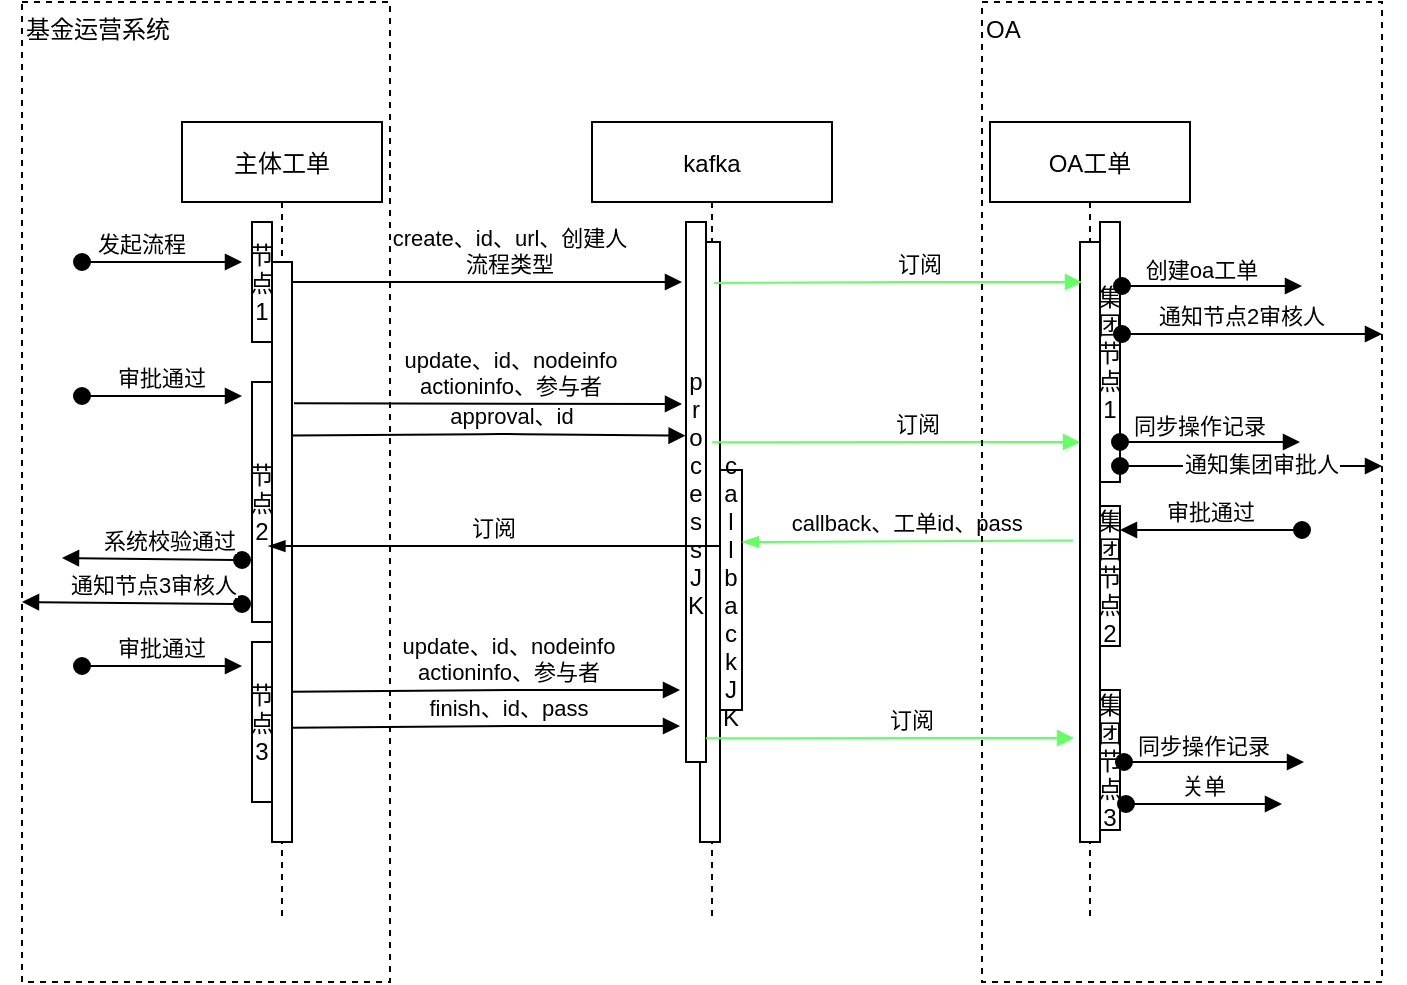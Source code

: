 <mxfile version="20.1.3" type="github">
  <diagram id="kgpKYQtTHZ0yAKxKKP6v" name="Page-1">
    <mxGraphModel dx="1038" dy="642" grid="1" gridSize="10" guides="1" tooltips="1" connect="1" arrows="1" fold="1" page="1" pageScale="1" pageWidth="850" pageHeight="1100" math="0" shadow="0">
      <root>
        <mxCell id="0" />
        <mxCell id="1" parent="0" />
        <mxCell id="3nuBFxr9cyL0pnOWT2aG-1" value="主体工单" style="shape=umlLifeline;perimeter=lifelinePerimeter;container=1;collapsible=0;recursiveResize=0;rounded=0;shadow=0;strokeWidth=1;" parent="1" vertex="1">
          <mxGeometry x="120" y="80" width="100" height="400" as="geometry" />
        </mxCell>
        <mxCell id="3nuBFxr9cyL0pnOWT2aG-2" value="" style="points=[];perimeter=orthogonalPerimeter;rounded=0;shadow=0;strokeWidth=1;" parent="3nuBFxr9cyL0pnOWT2aG-1" vertex="1">
          <mxGeometry x="45" y="70" width="10" height="290" as="geometry" />
        </mxCell>
        <mxCell id="3nuBFxr9cyL0pnOWT2aG-3" value="发起流程" style="verticalAlign=bottom;startArrow=oval;endArrow=block;startSize=8;shadow=0;strokeWidth=1;" parent="3nuBFxr9cyL0pnOWT2aG-1" edge="1">
          <mxGeometry x="-0.25" relative="1" as="geometry">
            <mxPoint x="-50" y="70" as="sourcePoint" />
            <mxPoint x="30" y="70" as="targetPoint" />
            <Array as="points" />
            <mxPoint as="offset" />
          </mxGeometry>
        </mxCell>
        <mxCell id="9J8yw2RCzG54Rw59B2cX-12" value="节&#xa;点&#xa;1" style="points=[];perimeter=orthogonalPerimeter;rounded=0;shadow=0;strokeWidth=1;" vertex="1" parent="3nuBFxr9cyL0pnOWT2aG-1">
          <mxGeometry x="35" y="50" width="10" height="60" as="geometry" />
        </mxCell>
        <mxCell id="9J8yw2RCzG54Rw59B2cX-19" value="节&#xa;点&#xa;2" style="points=[];perimeter=orthogonalPerimeter;rounded=0;shadow=0;strokeWidth=1;" vertex="1" parent="3nuBFxr9cyL0pnOWT2aG-1">
          <mxGeometry x="35" y="130" width="10" height="120" as="geometry" />
        </mxCell>
        <mxCell id="9J8yw2RCzG54Rw59B2cX-20" value="approval、id" style="verticalAlign=bottom;endArrow=block;shadow=0;strokeWidth=1;entryX=-0.04;entryY=0.545;entryDx=0;entryDy=0;entryPerimeter=0;exitX=0.98;exitY=0.267;exitDx=0;exitDy=0;exitPerimeter=0;" edge="1" parent="3nuBFxr9cyL0pnOWT2aG-1">
          <mxGeometry x="0.118" relative="1" as="geometry">
            <mxPoint x="55.0" y="156.73" as="sourcePoint" />
            <mxPoint x="251.8" y="156.85" as="targetPoint" />
            <Array as="points">
              <mxPoint x="160.2" y="156" />
            </Array>
            <mxPoint as="offset" />
          </mxGeometry>
        </mxCell>
        <mxCell id="9J8yw2RCzG54Rw59B2cX-30" value="节&#xa;点&#xa;3" style="points=[];perimeter=orthogonalPerimeter;rounded=0;shadow=0;strokeWidth=1;" vertex="1" parent="3nuBFxr9cyL0pnOWT2aG-1">
          <mxGeometry x="35" y="260" width="10" height="80" as="geometry" />
        </mxCell>
        <mxCell id="9J8yw2RCzG54Rw59B2cX-33" value="finish、id、pass" style="verticalAlign=bottom;endArrow=block;shadow=0;strokeWidth=1;exitX=1.1;exitY=0.154;exitDx=0;exitDy=0;exitPerimeter=0;" edge="1" parent="3nuBFxr9cyL0pnOWT2aG-1">
          <mxGeometry x="0.118" relative="1" as="geometry">
            <mxPoint x="55" y="302.82" as="sourcePoint" />
            <mxPoint x="249" y="302" as="targetPoint" />
            <Array as="points">
              <mxPoint x="159" y="302" />
            </Array>
            <mxPoint as="offset" />
          </mxGeometry>
        </mxCell>
        <mxCell id="9J8yw2RCzG54Rw59B2cX-39" value="update、id、nodeinfo&#xa;actioninfo、参与者" style="verticalAlign=bottom;endArrow=block;shadow=0;strokeWidth=1;exitX=1.1;exitY=0.154;exitDx=0;exitDy=0;exitPerimeter=0;" edge="1" parent="3nuBFxr9cyL0pnOWT2aG-1">
          <mxGeometry x="0.118" relative="1" as="geometry">
            <mxPoint x="55" y="284.82" as="sourcePoint" />
            <mxPoint x="249" y="284" as="targetPoint" />
            <Array as="points">
              <mxPoint x="159" y="284" />
            </Array>
            <mxPoint as="offset" />
          </mxGeometry>
        </mxCell>
        <mxCell id="3nuBFxr9cyL0pnOWT2aG-5" value="kafka" style="shape=umlLifeline;perimeter=lifelinePerimeter;container=1;collapsible=0;recursiveResize=0;rounded=0;shadow=0;strokeWidth=1;" parent="1" vertex="1">
          <mxGeometry x="325" y="80" width="120" height="400" as="geometry" />
        </mxCell>
        <mxCell id="3nuBFxr9cyL0pnOWT2aG-6" value="" style="points=[];perimeter=orthogonalPerimeter;rounded=0;shadow=0;strokeWidth=1;" parent="3nuBFxr9cyL0pnOWT2aG-5" vertex="1">
          <mxGeometry x="54" y="60" width="10" height="300" as="geometry" />
        </mxCell>
        <mxCell id="9J8yw2RCzG54Rw59B2cX-3" value="p&#xa;r&#xa;o&#xa;c&#xa;e&#xa;s&#xa;s&#xa;J&#xa;K" style="points=[];perimeter=orthogonalPerimeter;rounded=0;shadow=0;strokeWidth=1;" vertex="1" parent="3nuBFxr9cyL0pnOWT2aG-5">
          <mxGeometry x="47" y="50" width="10" height="270" as="geometry" />
        </mxCell>
        <mxCell id="9J8yw2RCzG54Rw59B2cX-9" value="c&#xa;a&#xa;l&#xa;l&#xa;b&#xa;a&#xa;c&#xa;k&#xa;J&#xa;K" style="points=[];perimeter=orthogonalPerimeter;rounded=0;shadow=0;strokeWidth=1;" vertex="1" parent="3nuBFxr9cyL0pnOWT2aG-5">
          <mxGeometry x="64" y="174" width="11" height="120" as="geometry" />
        </mxCell>
        <mxCell id="9J8yw2RCzG54Rw59B2cX-22" value="订阅" style="verticalAlign=bottom;endArrow=block;shadow=0;strokeWidth=1;exitX=0.055;exitY=0.362;exitDx=0;exitDy=0;exitPerimeter=0;strokeColor=#66FF66;" edge="1" parent="3nuBFxr9cyL0pnOWT2aG-5">
          <mxGeometry x="0.118" relative="1" as="geometry">
            <mxPoint x="59.995" y="160.16" as="sourcePoint" />
            <mxPoint x="244" y="160" as="targetPoint" />
            <Array as="points">
              <mxPoint x="182.79" y="160" />
            </Array>
            <mxPoint as="offset" />
          </mxGeometry>
        </mxCell>
        <mxCell id="9J8yw2RCzG54Rw59B2cX-26" value="callback、工单id、pass" style="verticalAlign=bottom;endArrow=blockThin;shadow=0;strokeWidth=1;endFill=1;strokeColor=#66FF66;exitX=-0.34;exitY=0.464;exitDx=0;exitDy=0;exitPerimeter=0;" edge="1" parent="3nuBFxr9cyL0pnOWT2aG-5">
          <mxGeometry relative="1" as="geometry">
            <mxPoint x="75" y="210" as="targetPoint" />
            <mxPoint x="240.6" y="209.2" as="sourcePoint" />
          </mxGeometry>
        </mxCell>
        <mxCell id="9J8yw2RCzG54Rw59B2cX-34" value="订阅" style="verticalAlign=bottom;endArrow=block;shadow=0;strokeWidth=1;exitX=0.055;exitY=0.362;exitDx=0;exitDy=0;exitPerimeter=0;strokeColor=#66FF66;" edge="1" parent="3nuBFxr9cyL0pnOWT2aG-5">
          <mxGeometry x="0.118" relative="1" as="geometry">
            <mxPoint x="57.005" y="308.16" as="sourcePoint" />
            <mxPoint x="241.01" y="308" as="targetPoint" />
            <Array as="points">
              <mxPoint x="179.8" y="308" />
            </Array>
            <mxPoint as="offset" />
          </mxGeometry>
        </mxCell>
        <mxCell id="3nuBFxr9cyL0pnOWT2aG-8" value="create、id、url、创建人&#xa;流程类型" style="verticalAlign=bottom;endArrow=block;shadow=0;strokeWidth=1;" parent="1" source="3nuBFxr9cyL0pnOWT2aG-2" edge="1">
          <mxGeometry x="0.118" relative="1" as="geometry">
            <mxPoint x="275" y="160" as="sourcePoint" />
            <mxPoint x="370" y="160" as="targetPoint" />
            <Array as="points">
              <mxPoint x="290" y="160" />
            </Array>
            <mxPoint as="offset" />
          </mxGeometry>
        </mxCell>
        <mxCell id="9J8yw2RCzG54Rw59B2cX-1" value="OA工单" style="shape=umlLifeline;perimeter=lifelinePerimeter;container=1;collapsible=0;recursiveResize=0;rounded=0;shadow=0;strokeWidth=1;" vertex="1" parent="1">
          <mxGeometry x="524" y="80" width="100" height="400" as="geometry" />
        </mxCell>
        <mxCell id="9J8yw2RCzG54Rw59B2cX-2" value="" style="points=[];perimeter=orthogonalPerimeter;rounded=0;shadow=0;strokeWidth=1;" vertex="1" parent="9J8yw2RCzG54Rw59B2cX-1">
          <mxGeometry x="45" y="60" width="10" height="300" as="geometry" />
        </mxCell>
        <mxCell id="9J8yw2RCzG54Rw59B2cX-13" value="集&#xa;团&#xa;节&#xa;点&#xa;1" style="points=[];perimeter=orthogonalPerimeter;rounded=0;shadow=0;strokeWidth=1;" vertex="1" parent="9J8yw2RCzG54Rw59B2cX-1">
          <mxGeometry x="55" y="50" width="10" height="130" as="geometry" />
        </mxCell>
        <mxCell id="9J8yw2RCzG54Rw59B2cX-24" value="集&#xa;团&#xa;节&#xa;点&#xa;2" style="points=[];perimeter=orthogonalPerimeter;rounded=0;shadow=0;strokeWidth=1;" vertex="1" parent="9J8yw2RCzG54Rw59B2cX-1">
          <mxGeometry x="55" y="192" width="10" height="70" as="geometry" />
        </mxCell>
        <mxCell id="9J8yw2RCzG54Rw59B2cX-31" value="通知集团审批人" style="verticalAlign=bottom;startArrow=oval;endArrow=block;startSize=8;shadow=0;strokeWidth=1;" edge="1" parent="9J8yw2RCzG54Rw59B2cX-1">
          <mxGeometry x="0.084" y="-8" relative="1" as="geometry">
            <mxPoint x="65" y="172" as="sourcePoint" />
            <mxPoint x="196" y="172" as="targetPoint" />
            <Array as="points" />
            <mxPoint as="offset" />
          </mxGeometry>
        </mxCell>
        <mxCell id="9J8yw2RCzG54Rw59B2cX-35" value="集&#xa;团&#xa;节&#xa;点&#xa;3" style="points=[];perimeter=orthogonalPerimeter;rounded=0;shadow=0;strokeWidth=1;" vertex="1" parent="9J8yw2RCzG54Rw59B2cX-1">
          <mxGeometry x="55" y="284" width="10" height="70" as="geometry" />
        </mxCell>
        <mxCell id="9J8yw2RCzG54Rw59B2cX-36" value="通知节点2审核人" style="verticalAlign=bottom;startArrow=oval;endArrow=block;startSize=8;shadow=0;strokeWidth=1;" edge="1" parent="9J8yw2RCzG54Rw59B2cX-1">
          <mxGeometry x="-0.077" relative="1" as="geometry">
            <mxPoint x="66" y="106" as="sourcePoint" />
            <mxPoint x="196" y="106" as="targetPoint" />
            <Array as="points">
              <mxPoint x="136" y="106" />
            </Array>
            <mxPoint as="offset" />
          </mxGeometry>
        </mxCell>
        <mxCell id="9J8yw2RCzG54Rw59B2cX-41" value="关单" style="verticalAlign=bottom;startArrow=oval;endArrow=block;startSize=8;shadow=0;strokeWidth=1;" edge="1" parent="9J8yw2RCzG54Rw59B2cX-1">
          <mxGeometry relative="1" as="geometry">
            <mxPoint x="68" y="341" as="sourcePoint" />
            <mxPoint x="146" y="341" as="targetPoint" />
            <Array as="points" />
            <mxPoint as="offset" />
          </mxGeometry>
        </mxCell>
        <mxCell id="9J8yw2RCzG54Rw59B2cX-21" value="同步操作记录" style="verticalAlign=bottom;startArrow=oval;endArrow=block;startSize=8;shadow=0;strokeWidth=1;" edge="1" parent="9J8yw2RCzG54Rw59B2cX-1">
          <mxGeometry x="-0.111" y="-1" relative="1" as="geometry">
            <mxPoint x="65" y="160" as="sourcePoint" />
            <mxPoint x="155" y="160" as="targetPoint" />
            <Array as="points" />
            <mxPoint as="offset" />
          </mxGeometry>
        </mxCell>
        <mxCell id="9J8yw2RCzG54Rw59B2cX-11" value="订阅" style="verticalAlign=bottom;endArrow=block;shadow=0;strokeWidth=1;exitX=1.4;exitY=0.113;exitDx=0;exitDy=0;exitPerimeter=0;strokeColor=#66FF66;" edge="1" parent="1" source="9J8yw2RCzG54Rw59B2cX-3">
          <mxGeometry x="0.118" relative="1" as="geometry">
            <mxPoint x="380" y="160" as="sourcePoint" />
            <mxPoint x="570" y="160" as="targetPoint" />
            <Array as="points">
              <mxPoint x="495" y="160" />
            </Array>
            <mxPoint as="offset" />
          </mxGeometry>
        </mxCell>
        <mxCell id="9J8yw2RCzG54Rw59B2cX-18" value="审批通过" style="verticalAlign=bottom;startArrow=oval;endArrow=block;startSize=8;shadow=0;strokeWidth=1;" edge="1" parent="1">
          <mxGeometry relative="1" as="geometry">
            <mxPoint x="70" y="217" as="sourcePoint" />
            <mxPoint x="150" y="217" as="targetPoint" />
            <Array as="points" />
            <mxPoint as="offset" />
          </mxGeometry>
        </mxCell>
        <mxCell id="9J8yw2RCzG54Rw59B2cX-16" value="update、id、nodeinfo&#xa;actioninfo、参与者" style="verticalAlign=bottom;endArrow=block;shadow=0;strokeWidth=1;exitX=1.1;exitY=0.154;exitDx=0;exitDy=0;exitPerimeter=0;" edge="1" parent="1">
          <mxGeometry x="0.118" relative="1" as="geometry">
            <mxPoint x="176" y="220.66" as="sourcePoint" />
            <mxPoint x="370" y="221" as="targetPoint" />
            <Array as="points" />
            <mxPoint as="offset" />
          </mxGeometry>
        </mxCell>
        <mxCell id="9J8yw2RCzG54Rw59B2cX-27" value="订阅" style="verticalAlign=bottom;endArrow=blockThin;shadow=0;strokeWidth=1;endFill=1;strokeColor=#000000;entryX=-0.18;entryY=0.388;entryDx=0;entryDy=0;entryPerimeter=0;" edge="1" parent="1">
          <mxGeometry relative="1" as="geometry">
            <mxPoint x="163.2" y="292.04" as="targetPoint" />
            <mxPoint x="389" y="292.04" as="sourcePoint" />
          </mxGeometry>
        </mxCell>
        <mxCell id="9J8yw2RCzG54Rw59B2cX-28" value="通知节点3审核人" style="verticalAlign=bottom;startArrow=oval;endArrow=block;startSize=8;shadow=0;strokeWidth=1;" edge="1" parent="1">
          <mxGeometry x="-0.2" relative="1" as="geometry">
            <mxPoint x="150" y="321" as="sourcePoint" />
            <mxPoint x="40" y="320" as="targetPoint" />
            <Array as="points" />
            <mxPoint as="offset" />
          </mxGeometry>
        </mxCell>
        <mxCell id="9J8yw2RCzG54Rw59B2cX-32" value="审批通过" style="verticalAlign=bottom;startArrow=oval;endArrow=block;startSize=8;shadow=0;strokeWidth=1;" edge="1" parent="1">
          <mxGeometry relative="1" as="geometry">
            <mxPoint x="70" y="352" as="sourcePoint" />
            <mxPoint x="150" y="352" as="targetPoint" />
            <Array as="points" />
            <mxPoint as="offset" />
          </mxGeometry>
        </mxCell>
        <mxCell id="9J8yw2RCzG54Rw59B2cX-37" value="创建oa工单" style="verticalAlign=bottom;startArrow=oval;endArrow=block;startSize=8;shadow=0;strokeWidth=1;" edge="1" parent="1">
          <mxGeometry x="-0.111" y="-1" relative="1" as="geometry">
            <mxPoint x="590" y="162" as="sourcePoint" />
            <mxPoint x="680" y="162" as="targetPoint" />
            <Array as="points" />
            <mxPoint as="offset" />
          </mxGeometry>
        </mxCell>
        <mxCell id="9J8yw2RCzG54Rw59B2cX-38" value="系统校验通过" style="verticalAlign=bottom;startArrow=oval;endArrow=block;startSize=8;shadow=0;strokeWidth=1;" edge="1" parent="1">
          <mxGeometry x="-0.2" relative="1" as="geometry">
            <mxPoint x="150" y="299" as="sourcePoint" />
            <mxPoint x="60" y="298" as="targetPoint" />
            <Array as="points" />
            <mxPoint as="offset" />
          </mxGeometry>
        </mxCell>
        <mxCell id="9J8yw2RCzG54Rw59B2cX-40" value="同步操作记录" style="verticalAlign=bottom;startArrow=oval;endArrow=block;startSize=8;shadow=0;strokeWidth=1;" edge="1" parent="1">
          <mxGeometry x="-0.111" y="-1" relative="1" as="geometry">
            <mxPoint x="591" y="400" as="sourcePoint" />
            <mxPoint x="681" y="400" as="targetPoint" />
            <Array as="points" />
            <mxPoint as="offset" />
          </mxGeometry>
        </mxCell>
        <mxCell id="9J8yw2RCzG54Rw59B2cX-23" value="审批通过" style="verticalAlign=bottom;startArrow=oval;endArrow=block;startSize=8;shadow=0;strokeWidth=1;" edge="1" parent="1">
          <mxGeometry relative="1" as="geometry">
            <mxPoint x="680" y="284" as="sourcePoint" />
            <mxPoint x="589" y="284" as="targetPoint" />
            <Array as="points" />
            <mxPoint as="offset" />
          </mxGeometry>
        </mxCell>
        <mxCell id="9J8yw2RCzG54Rw59B2cX-42" value="&lt;div style=&quot;&quot;&gt;&lt;span style=&quot;background-color: initial;&quot;&gt;基金运营系统&lt;/span&gt;&lt;/div&gt;" style="whiteSpace=wrap;html=1;dashed=1;fillColor=none;align=left;verticalAlign=top;" vertex="1" parent="1">
          <mxGeometry x="40" y="20" width="184" height="490" as="geometry" />
        </mxCell>
        <mxCell id="9J8yw2RCzG54Rw59B2cX-43" value="&lt;div style=&quot;&quot;&gt;&lt;span style=&quot;background-color: initial;&quot;&gt;OA&lt;/span&gt;&lt;/div&gt;" style="whiteSpace=wrap;html=1;dashed=1;fillColor=none;align=left;verticalAlign=top;" vertex="1" parent="1">
          <mxGeometry x="520" y="20" width="200" height="490" as="geometry" />
        </mxCell>
      </root>
    </mxGraphModel>
  </diagram>
</mxfile>

